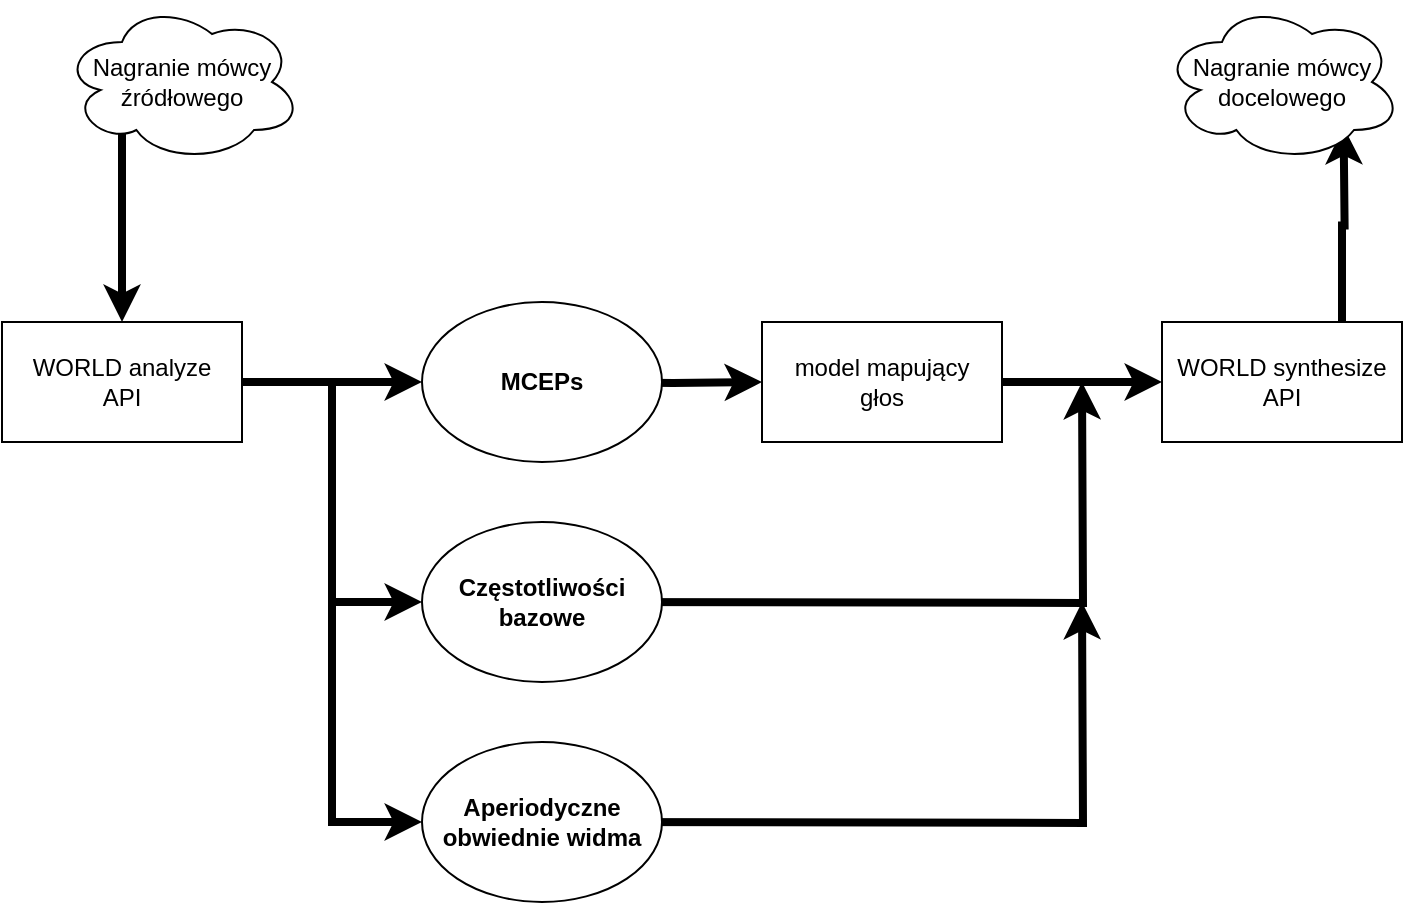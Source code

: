 <mxfile version="16.2.4"><diagram id="v40iVcsSVvGbXZ1voGo9" name="Page-1"><mxGraphModel dx="865" dy="470" grid="1" gridSize="10" guides="1" tooltips="1" connect="1" arrows="1" fold="1" page="1" pageScale="1" pageWidth="850" pageHeight="1100" math="0" shadow="0"><root><mxCell id="0"/><mxCell id="1" parent="0"/><mxCell id="F1MsRvs34tkSPbtTJSOM-33" style="edgeStyle=orthogonalEdgeStyle;rounded=0;orthogonalLoop=1;jettySize=auto;html=1;endSize=6;startSize=6;strokeWidth=4;" edge="1" parent="1" target="F1MsRvs34tkSPbtTJSOM-2"><mxGeometry relative="1" as="geometry"><mxPoint x="160" y="110" as="sourcePoint"/><Array as="points"><mxPoint x="160" y="110"/></Array></mxGeometry></mxCell><mxCell id="F1MsRvs34tkSPbtTJSOM-40" style="edgeStyle=orthogonalEdgeStyle;rounded=0;orthogonalLoop=1;jettySize=auto;html=1;strokeWidth=4;" edge="1" parent="1" source="F1MsRvs34tkSPbtTJSOM-2"><mxGeometry relative="1" as="geometry"><mxPoint x="310" y="240" as="targetPoint"/></mxGeometry></mxCell><mxCell id="F1MsRvs34tkSPbtTJSOM-44" style="edgeStyle=orthogonalEdgeStyle;rounded=0;orthogonalLoop=1;jettySize=auto;html=1;entryX=0;entryY=0.5;entryDx=0;entryDy=0;strokeWidth=4;" edge="1" parent="1" source="F1MsRvs34tkSPbtTJSOM-2"><mxGeometry relative="1" as="geometry"><mxPoint x="310" y="350" as="targetPoint"/><Array as="points"><mxPoint x="265" y="240"/><mxPoint x="265" y="350"/></Array></mxGeometry></mxCell><mxCell id="F1MsRvs34tkSPbtTJSOM-45" style="edgeStyle=orthogonalEdgeStyle;rounded=0;orthogonalLoop=1;jettySize=auto;html=1;entryX=0;entryY=0.5;entryDx=0;entryDy=0;strokeWidth=4;" edge="1" parent="1" source="F1MsRvs34tkSPbtTJSOM-2" target="F1MsRvs34tkSPbtTJSOM-54"><mxGeometry relative="1" as="geometry"><mxPoint x="310" y="460" as="targetPoint"/></mxGeometry></mxCell><mxCell id="F1MsRvs34tkSPbtTJSOM-2" value="&lt;div&gt;WORLD &lt;span class=&quot;VIiyi&quot; lang=&quot;en&quot;&gt;&lt;span class=&quot;JLqJ4b ChMk0b&quot;&gt;&lt;span&gt;analyze&lt;/span&gt;&lt;/span&gt;&lt;/span&gt; &lt;/div&gt;&lt;div&gt;API&lt;/div&gt;" style="rounded=0;whiteSpace=wrap;html=1;" vertex="1" parent="1"><mxGeometry x="100" y="210" width="120" height="60" as="geometry"/></mxCell><mxCell id="F1MsRvs34tkSPbtTJSOM-34" style="edgeStyle=orthogonalEdgeStyle;rounded=0;orthogonalLoop=1;jettySize=auto;html=1;strokeWidth=4;entryX=0.84;entryY=0.656;entryDx=0;entryDy=0;entryPerimeter=0;exitX=0.75;exitY=0;exitDx=0;exitDy=0;" edge="1" parent="1" source="F1MsRvs34tkSPbtTJSOM-11"><mxGeometry relative="1" as="geometry"><mxPoint x="771" y="200" as="sourcePoint"/><mxPoint x="770.8" y="112.48" as="targetPoint"/><Array as="points"/></mxGeometry></mxCell><mxCell id="F1MsRvs34tkSPbtTJSOM-11" value="WORLD synthesize&lt;br&gt; API" style="rounded=0;whiteSpace=wrap;html=1;" vertex="1" parent="1"><mxGeometry x="680" y="210" width="120" height="60" as="geometry"/></mxCell><mxCell id="F1MsRvs34tkSPbtTJSOM-48" style="edgeStyle=orthogonalEdgeStyle;rounded=0;orthogonalLoop=1;jettySize=auto;html=1;entryX=0;entryY=0.5;entryDx=0;entryDy=0;strokeWidth=4;" edge="1" parent="1" source="F1MsRvs34tkSPbtTJSOM-13" target="F1MsRvs34tkSPbtTJSOM-11"><mxGeometry relative="1" as="geometry"/></mxCell><mxCell id="F1MsRvs34tkSPbtTJSOM-13" value="&lt;div&gt;model mapujący &lt;br&gt;&lt;/div&gt;&lt;div&gt;głos&lt;/div&gt;" style="rounded=0;whiteSpace=wrap;html=1;" vertex="1" parent="1"><mxGeometry x="480" y="210" width="120" height="60" as="geometry"/></mxCell><mxCell id="F1MsRvs34tkSPbtTJSOM-41" style="edgeStyle=orthogonalEdgeStyle;rounded=0;orthogonalLoop=1;jettySize=auto;html=1;strokeWidth=4;" edge="1" parent="1" target="F1MsRvs34tkSPbtTJSOM-13"><mxGeometry relative="1" as="geometry"><mxPoint x="390" y="240" as="sourcePoint"/></mxGeometry></mxCell><mxCell id="F1MsRvs34tkSPbtTJSOM-49" style="edgeStyle=orthogonalEdgeStyle;rounded=0;orthogonalLoop=1;jettySize=auto;html=1;strokeWidth=4;" edge="1" parent="1"><mxGeometry relative="1" as="geometry"><mxPoint x="640" y="240" as="targetPoint"/><mxPoint x="390" y="350" as="sourcePoint"/></mxGeometry></mxCell><mxCell id="F1MsRvs34tkSPbtTJSOM-50" style="edgeStyle=orthogonalEdgeStyle;rounded=0;orthogonalLoop=1;jettySize=auto;html=1;strokeWidth=4;" edge="1" parent="1"><mxGeometry relative="1" as="geometry"><mxPoint x="640" y="350" as="targetPoint"/><mxPoint x="390" y="460" as="sourcePoint"/></mxGeometry></mxCell><mxCell id="F1MsRvs34tkSPbtTJSOM-52" value="Częstotliwości bazowe" style="ellipse;whiteSpace=wrap;html=1;fontStyle=1" vertex="1" parent="1"><mxGeometry x="310" y="310" width="120" height="80" as="geometry"/></mxCell><mxCell id="F1MsRvs34tkSPbtTJSOM-53" value="MCEPs" style="ellipse;whiteSpace=wrap;html=1;fontStyle=1" vertex="1" parent="1"><mxGeometry x="310" y="200" width="120" height="80" as="geometry"/></mxCell><mxCell id="F1MsRvs34tkSPbtTJSOM-54" value="Aperiodyczne obwiednie widma" style="ellipse;whiteSpace=wrap;html=1;fontStyle=1" vertex="1" parent="1"><mxGeometry x="310" y="420" width="120" height="80" as="geometry"/></mxCell><mxCell id="F1MsRvs34tkSPbtTJSOM-55" value="Nagranie mówcy źródłowego" style="ellipse;shape=cloud;whiteSpace=wrap;html=1;" vertex="1" parent="1"><mxGeometry x="130" y="50" width="120" height="80" as="geometry"/></mxCell><mxCell id="F1MsRvs34tkSPbtTJSOM-56" value="Nagranie mówcy docelowego" style="ellipse;shape=cloud;whiteSpace=wrap;html=1;" vertex="1" parent="1"><mxGeometry x="680" y="50" width="120" height="80" as="geometry"/></mxCell></root></mxGraphModel></diagram></mxfile>